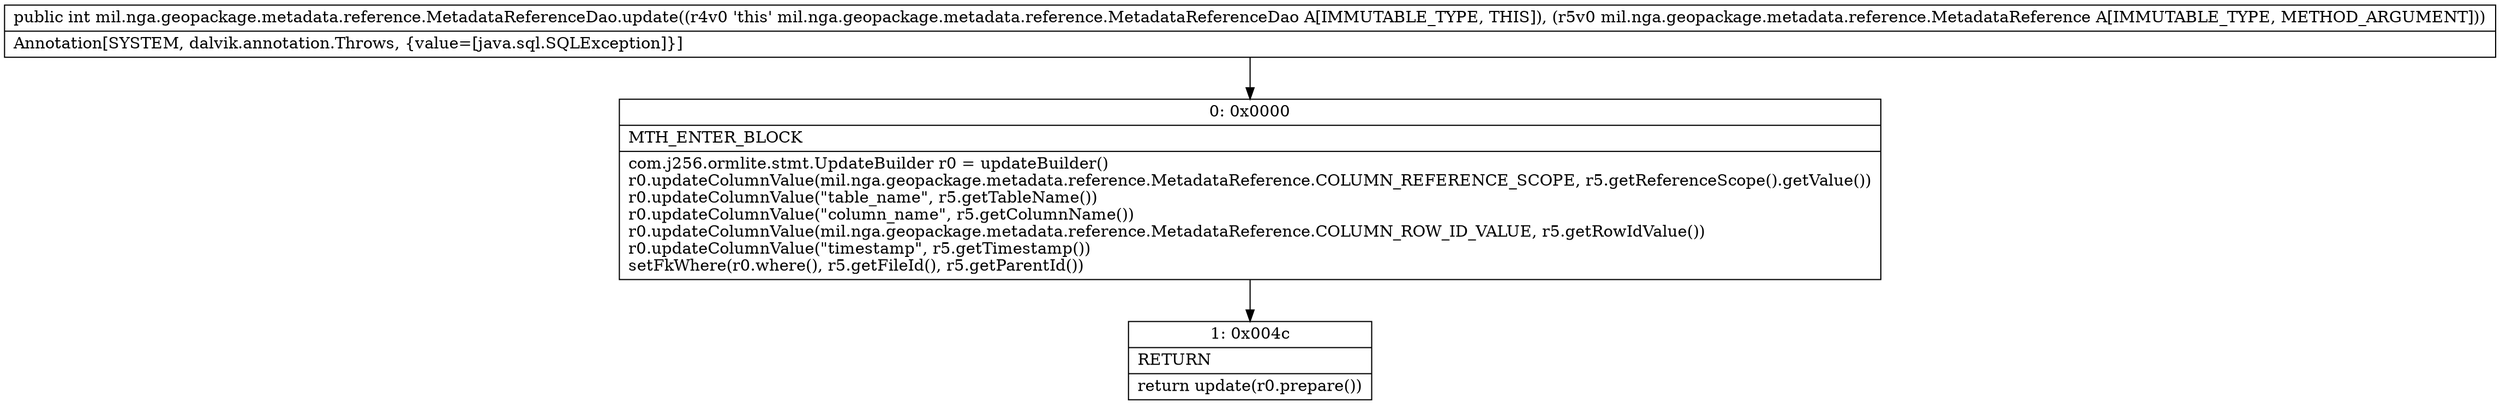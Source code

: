 digraph "CFG formil.nga.geopackage.metadata.reference.MetadataReferenceDao.update(Lmil\/nga\/geopackage\/metadata\/reference\/MetadataReference;)I" {
Node_0 [shape=record,label="{0\:\ 0x0000|MTH_ENTER_BLOCK\l|com.j256.ormlite.stmt.UpdateBuilder r0 = updateBuilder()\lr0.updateColumnValue(mil.nga.geopackage.metadata.reference.MetadataReference.COLUMN_REFERENCE_SCOPE, r5.getReferenceScope().getValue())\lr0.updateColumnValue(\"table_name\", r5.getTableName())\lr0.updateColumnValue(\"column_name\", r5.getColumnName())\lr0.updateColumnValue(mil.nga.geopackage.metadata.reference.MetadataReference.COLUMN_ROW_ID_VALUE, r5.getRowIdValue())\lr0.updateColumnValue(\"timestamp\", r5.getTimestamp())\lsetFkWhere(r0.where(), r5.getFileId(), r5.getParentId())\l}"];
Node_1 [shape=record,label="{1\:\ 0x004c|RETURN\l|return update(r0.prepare())\l}"];
MethodNode[shape=record,label="{public int mil.nga.geopackage.metadata.reference.MetadataReferenceDao.update((r4v0 'this' mil.nga.geopackage.metadata.reference.MetadataReferenceDao A[IMMUTABLE_TYPE, THIS]), (r5v0 mil.nga.geopackage.metadata.reference.MetadataReference A[IMMUTABLE_TYPE, METHOD_ARGUMENT]))  | Annotation[SYSTEM, dalvik.annotation.Throws, \{value=[java.sql.SQLException]\}]\l}"];
MethodNode -> Node_0;
Node_0 -> Node_1;
}


